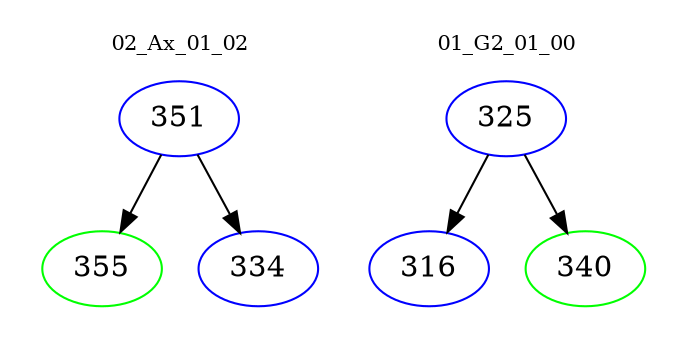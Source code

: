 digraph{
subgraph cluster_0 {
color = white
label = "02_Ax_01_02";
fontsize=10;
T0_351 [label="351", color="blue"]
T0_351 -> T0_355 [color="black"]
T0_355 [label="355", color="green"]
T0_351 -> T0_334 [color="black"]
T0_334 [label="334", color="blue"]
}
subgraph cluster_1 {
color = white
label = "01_G2_01_00";
fontsize=10;
T1_325 [label="325", color="blue"]
T1_325 -> T1_316 [color="black"]
T1_316 [label="316", color="blue"]
T1_325 -> T1_340 [color="black"]
T1_340 [label="340", color="green"]
}
}
